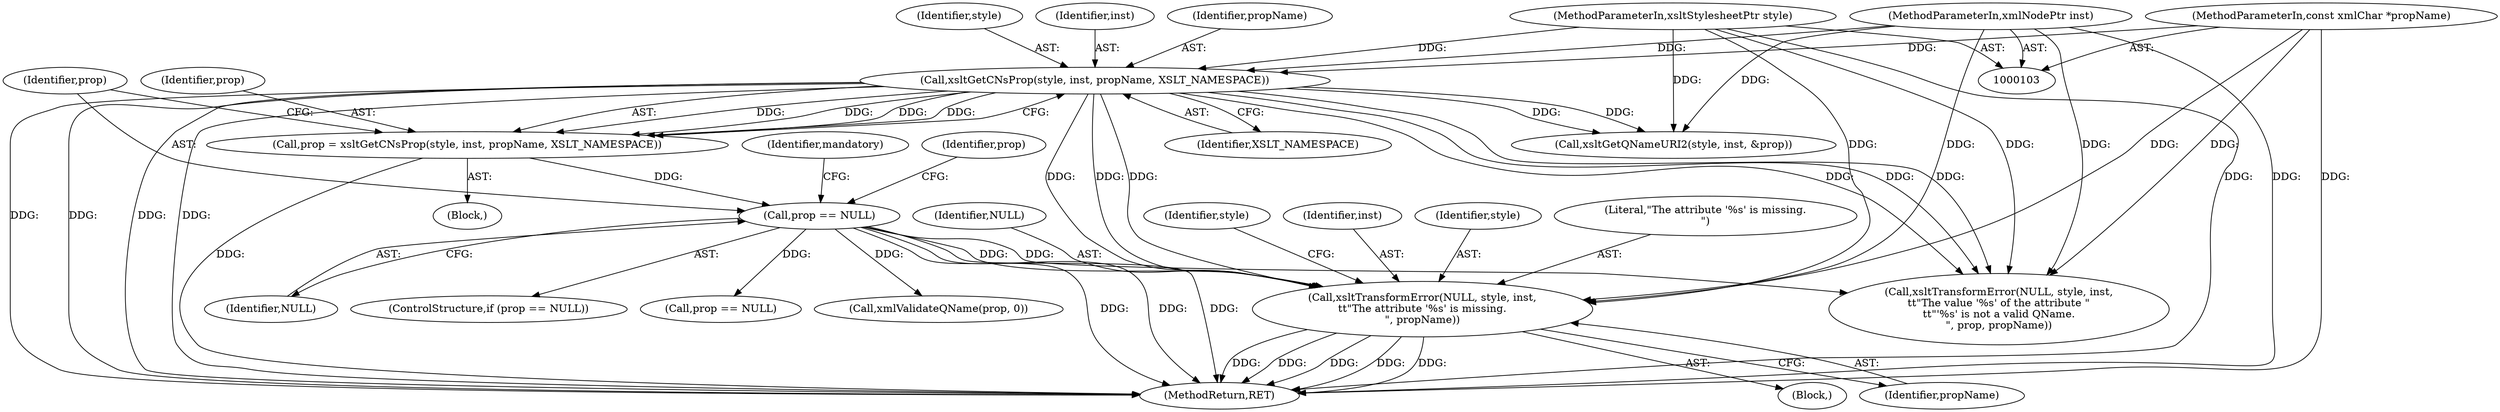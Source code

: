 digraph "0_Chrome_96dbafe288dbe2f0cc45fa3c39daf6d0c37acbab_30@pointer" {
"1000146" [label="(Call,xsltTransformError(NULL, style, inst,\n\t\t\"The attribute '%s' is missing.\n\", propName))"];
"1000139" [label="(Call,prop == NULL)"];
"1000131" [label="(Call,prop = xsltGetCNsProp(style, inst, propName, XSLT_NAMESPACE))"];
"1000133" [label="(Call,xsltGetCNsProp(style, inst, propName, XSLT_NAMESPACE))"];
"1000104" [label="(MethodParameterIn,xsltStylesheetPtr style)"];
"1000105" [label="(MethodParameterIn,xmlNodePtr inst)"];
"1000106" [label="(MethodParameterIn,const xmlChar *propName)"];
"1000145" [label="(Block,)"];
"1000154" [label="(Identifier,style)"];
"1000187" [label="(Call,prop == NULL)"];
"1000149" [label="(Identifier,inst)"];
"1000146" [label="(Call,xsltTransformError(NULL, style, inst,\n\t\t\"The attribute '%s' is missing.\n\", propName))"];
"1000162" [label="(Identifier,prop)"];
"1000161" [label="(Call,xmlValidateQName(prop, 0))"];
"1000137" [label="(Identifier,XSLT_NAMESPACE)"];
"1000181" [label="(Call,xsltGetQNameURI2(style, inst, &prop))"];
"1000111" [label="(Block,)"];
"1000140" [label="(Identifier,prop)"];
"1000148" [label="(Identifier,style)"];
"1000144" [label="(Identifier,mandatory)"];
"1000150" [label="(Literal,\"The attribute '%s' is missing.\n\")"];
"1000151" [label="(Identifier,propName)"];
"1000105" [label="(MethodParameterIn,xmlNodePtr inst)"];
"1000227" [label="(MethodReturn,RET)"];
"1000135" [label="(Identifier,inst)"];
"1000139" [label="(Call,prop == NULL)"];
"1000106" [label="(MethodParameterIn,const xmlChar *propName)"];
"1000136" [label="(Identifier,propName)"];
"1000165" [label="(Call,xsltTransformError(NULL, style, inst,\n\t\t\"The value '%s' of the attribute \"\n\t\t\"'%s' is not a valid QName.\n\", prop, propName))"];
"1000131" [label="(Call,prop = xsltGetCNsProp(style, inst, propName, XSLT_NAMESPACE))"];
"1000132" [label="(Identifier,prop)"];
"1000133" [label="(Call,xsltGetCNsProp(style, inst, propName, XSLT_NAMESPACE))"];
"1000141" [label="(Identifier,NULL)"];
"1000104" [label="(MethodParameterIn,xsltStylesheetPtr style)"];
"1000134" [label="(Identifier,style)"];
"1000138" [label="(ControlStructure,if (prop == NULL))"];
"1000147" [label="(Identifier,NULL)"];
"1000146" -> "1000145"  [label="AST: "];
"1000146" -> "1000151"  [label="CFG: "];
"1000147" -> "1000146"  [label="AST: "];
"1000148" -> "1000146"  [label="AST: "];
"1000149" -> "1000146"  [label="AST: "];
"1000150" -> "1000146"  [label="AST: "];
"1000151" -> "1000146"  [label="AST: "];
"1000154" -> "1000146"  [label="CFG: "];
"1000146" -> "1000227"  [label="DDG: "];
"1000146" -> "1000227"  [label="DDG: "];
"1000146" -> "1000227"  [label="DDG: "];
"1000146" -> "1000227"  [label="DDG: "];
"1000146" -> "1000227"  [label="DDG: "];
"1000139" -> "1000146"  [label="DDG: "];
"1000133" -> "1000146"  [label="DDG: "];
"1000133" -> "1000146"  [label="DDG: "];
"1000133" -> "1000146"  [label="DDG: "];
"1000104" -> "1000146"  [label="DDG: "];
"1000105" -> "1000146"  [label="DDG: "];
"1000106" -> "1000146"  [label="DDG: "];
"1000139" -> "1000138"  [label="AST: "];
"1000139" -> "1000141"  [label="CFG: "];
"1000140" -> "1000139"  [label="AST: "];
"1000141" -> "1000139"  [label="AST: "];
"1000144" -> "1000139"  [label="CFG: "];
"1000162" -> "1000139"  [label="CFG: "];
"1000139" -> "1000227"  [label="DDG: "];
"1000139" -> "1000227"  [label="DDG: "];
"1000139" -> "1000227"  [label="DDG: "];
"1000131" -> "1000139"  [label="DDG: "];
"1000139" -> "1000161"  [label="DDG: "];
"1000139" -> "1000165"  [label="DDG: "];
"1000139" -> "1000187"  [label="DDG: "];
"1000131" -> "1000111"  [label="AST: "];
"1000131" -> "1000133"  [label="CFG: "];
"1000132" -> "1000131"  [label="AST: "];
"1000133" -> "1000131"  [label="AST: "];
"1000140" -> "1000131"  [label="CFG: "];
"1000131" -> "1000227"  [label="DDG: "];
"1000133" -> "1000131"  [label="DDG: "];
"1000133" -> "1000131"  [label="DDG: "];
"1000133" -> "1000131"  [label="DDG: "];
"1000133" -> "1000131"  [label="DDG: "];
"1000133" -> "1000137"  [label="CFG: "];
"1000134" -> "1000133"  [label="AST: "];
"1000135" -> "1000133"  [label="AST: "];
"1000136" -> "1000133"  [label="AST: "];
"1000137" -> "1000133"  [label="AST: "];
"1000133" -> "1000227"  [label="DDG: "];
"1000133" -> "1000227"  [label="DDG: "];
"1000133" -> "1000227"  [label="DDG: "];
"1000133" -> "1000227"  [label="DDG: "];
"1000104" -> "1000133"  [label="DDG: "];
"1000105" -> "1000133"  [label="DDG: "];
"1000106" -> "1000133"  [label="DDG: "];
"1000133" -> "1000165"  [label="DDG: "];
"1000133" -> "1000165"  [label="DDG: "];
"1000133" -> "1000165"  [label="DDG: "];
"1000133" -> "1000181"  [label="DDG: "];
"1000133" -> "1000181"  [label="DDG: "];
"1000104" -> "1000103"  [label="AST: "];
"1000104" -> "1000227"  [label="DDG: "];
"1000104" -> "1000165"  [label="DDG: "];
"1000104" -> "1000181"  [label="DDG: "];
"1000105" -> "1000103"  [label="AST: "];
"1000105" -> "1000227"  [label="DDG: "];
"1000105" -> "1000165"  [label="DDG: "];
"1000105" -> "1000181"  [label="DDG: "];
"1000106" -> "1000103"  [label="AST: "];
"1000106" -> "1000227"  [label="DDG: "];
"1000106" -> "1000165"  [label="DDG: "];
}
